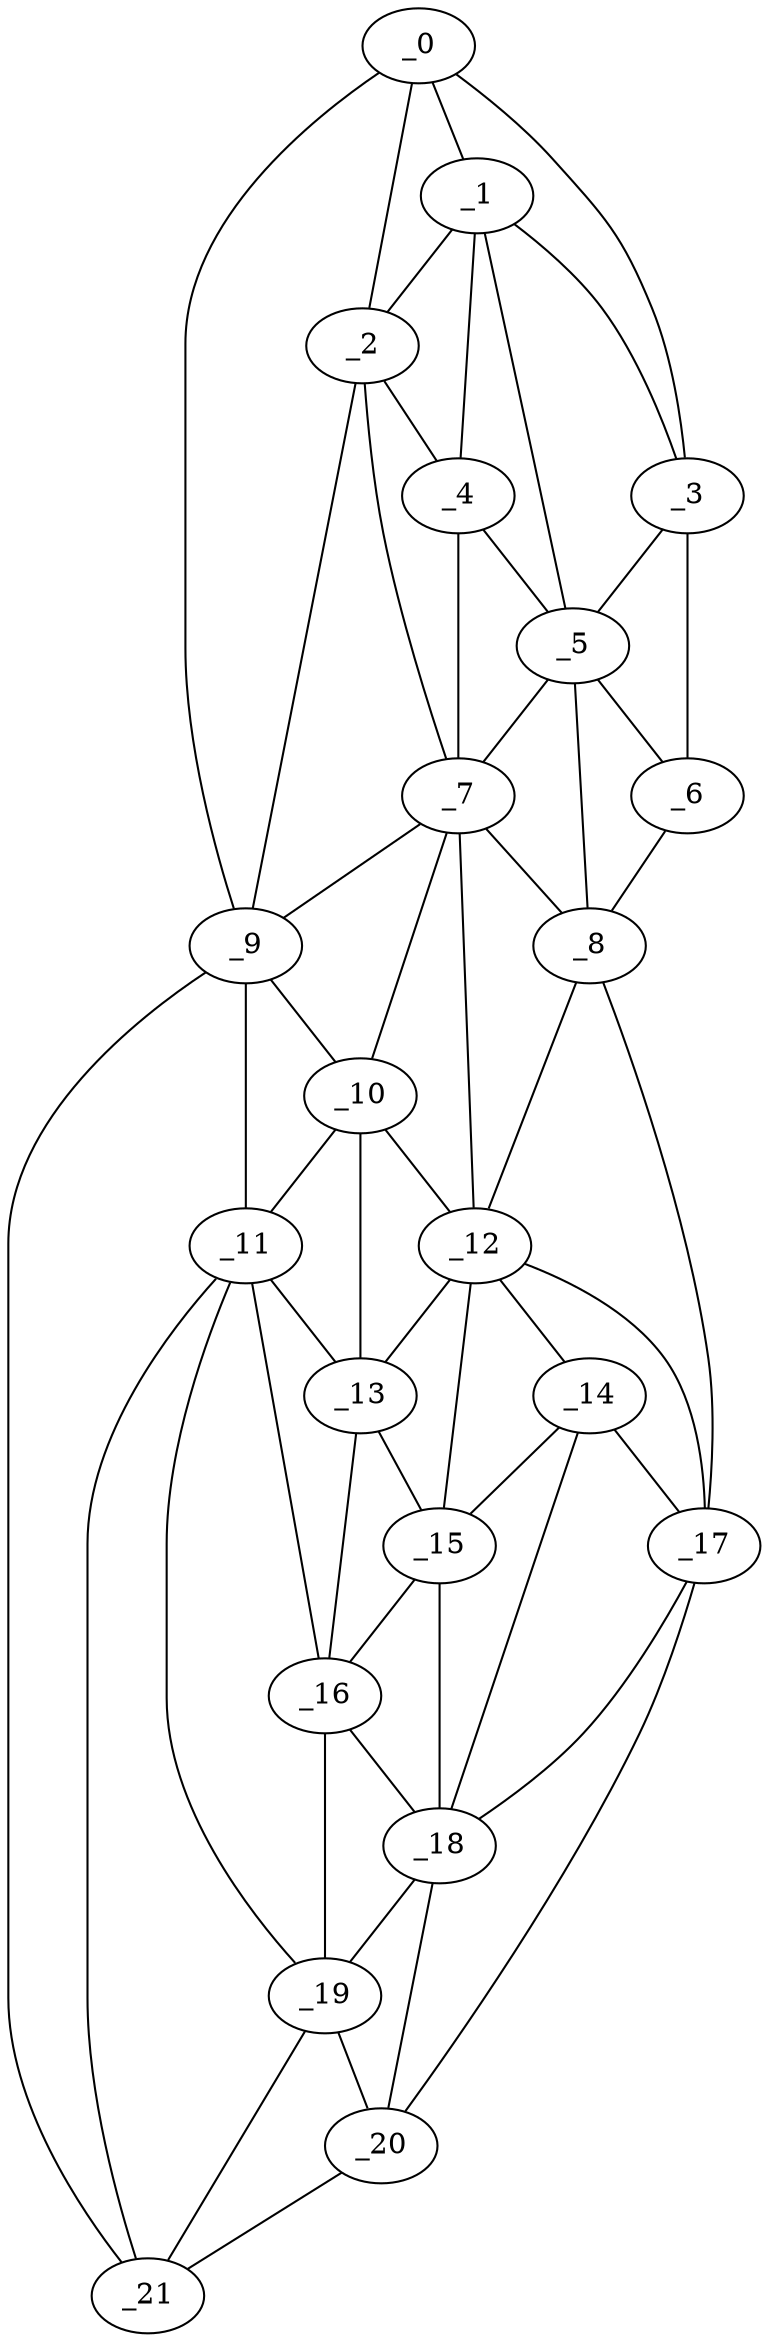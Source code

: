 graph "obj68__65.gxl" {
	_0	 [x=6,
		y=55];
	_1	 [x=17,
		y=30];
	_0 -- _1	 [valence=1];
	_2	 [x=17,
		y=58];
	_0 -- _2	 [valence=1];
	_3	 [x=18,
		y=8];
	_0 -- _3	 [valence=1];
	_9	 [x=79,
		y=125];
	_0 -- _9	 [valence=1];
	_1 -- _2	 [valence=1];
	_1 -- _3	 [valence=2];
	_4	 [x=35,
		y=56];
	_1 -- _4	 [valence=1];
	_5	 [x=41,
		y=31];
	_1 -- _5	 [valence=2];
	_2 -- _4	 [valence=2];
	_7	 [x=46,
		y=62];
	_2 -- _7	 [valence=1];
	_2 -- _9	 [valence=2];
	_3 -- _5	 [valence=1];
	_6	 [x=46,
		y=3];
	_3 -- _6	 [valence=1];
	_4 -- _5	 [valence=2];
	_4 -- _7	 [valence=1];
	_5 -- _6	 [valence=1];
	_5 -- _7	 [valence=2];
	_8	 [x=69,
		y=26];
	_5 -- _8	 [valence=2];
	_6 -- _8	 [valence=1];
	_7 -- _8	 [valence=1];
	_7 -- _9	 [valence=1];
	_10	 [x=81,
		y=102];
	_7 -- _10	 [valence=1];
	_12	 [x=90,
		y=83];
	_7 -- _12	 [valence=2];
	_8 -- _12	 [valence=2];
	_17	 [x=110,
		y=71];
	_8 -- _17	 [valence=1];
	_9 -- _10	 [valence=1];
	_11	 [x=87,
		y=120];
	_9 -- _11	 [valence=2];
	_21	 [x=126,
		y=117];
	_9 -- _21	 [valence=1];
	_10 -- _11	 [valence=2];
	_10 -- _12	 [valence=2];
	_13	 [x=91,
		y=96];
	_10 -- _13	 [valence=1];
	_11 -- _13	 [valence=2];
	_16	 [x=105,
		y=103];
	_11 -- _16	 [valence=2];
	_19	 [x=116,
		y=114];
	_11 -- _19	 [valence=2];
	_11 -- _21	 [valence=2];
	_12 -- _13	 [valence=2];
	_14	 [x=104,
		y=81];
	_12 -- _14	 [valence=1];
	_15	 [x=105,
		y=93];
	_12 -- _15	 [valence=2];
	_12 -- _17	 [valence=2];
	_13 -- _15	 [valence=2];
	_13 -- _16	 [valence=2];
	_14 -- _15	 [valence=1];
	_14 -- _17	 [valence=2];
	_18	 [x=116,
		y=96];
	_14 -- _18	 [valence=2];
	_15 -- _16	 [valence=2];
	_15 -- _18	 [valence=2];
	_16 -- _18	 [valence=1];
	_16 -- _19	 [valence=2];
	_17 -- _18	 [valence=1];
	_20	 [x=126,
		y=106];
	_17 -- _20	 [valence=1];
	_18 -- _19	 [valence=2];
	_18 -- _20	 [valence=2];
	_19 -- _20	 [valence=1];
	_19 -- _21	 [valence=2];
	_20 -- _21	 [valence=1];
}
